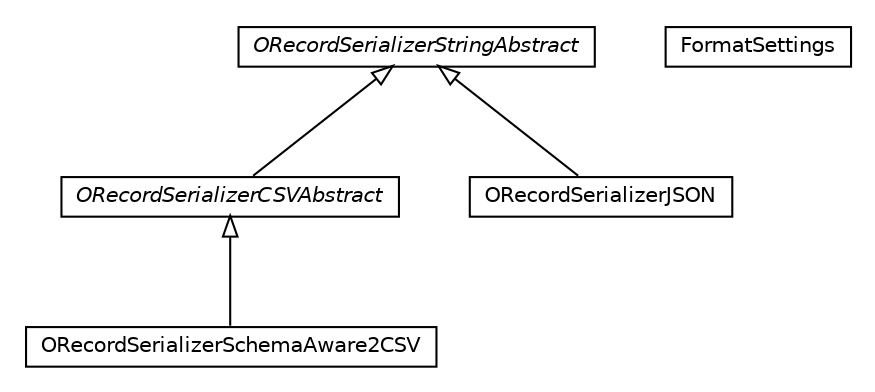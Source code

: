 #!/usr/local/bin/dot
#
# Class diagram 
# Generated by UMLGraph version R5_6-24-gf6e263 (http://www.umlgraph.org/)
#

digraph G {
	edge [fontname="Helvetica",fontsize=10,labelfontname="Helvetica",labelfontsize=10];
	node [fontname="Helvetica",fontsize=10,shape=plaintext];
	nodesep=0.25;
	ranksep=0.5;
	// com.orientechnologies.orient.core.serialization.serializer.record.string.ORecordSerializerCSVAbstract
	c247489 [label=<<table title="com.orientechnologies.orient.core.serialization.serializer.record.string.ORecordSerializerCSVAbstract" border="0" cellborder="1" cellspacing="0" cellpadding="2" port="p" href="./ORecordSerializerCSVAbstract.html">
		<tr><td><table border="0" cellspacing="0" cellpadding="1">
<tr><td align="center" balign="center"><font face="Helvetica-Oblique"> ORecordSerializerCSVAbstract </font></td></tr>
		</table></td></tr>
		</table>>, URL="./ORecordSerializerCSVAbstract.html", fontname="Helvetica", fontcolor="black", fontsize=10.0];
	// com.orientechnologies.orient.core.serialization.serializer.record.string.ORecordSerializerJSON
	c247490 [label=<<table title="com.orientechnologies.orient.core.serialization.serializer.record.string.ORecordSerializerJSON" border="0" cellborder="1" cellspacing="0" cellpadding="2" port="p" href="./ORecordSerializerJSON.html">
		<tr><td><table border="0" cellspacing="0" cellpadding="1">
<tr><td align="center" balign="center"> ORecordSerializerJSON </td></tr>
		</table></td></tr>
		</table>>, URL="./ORecordSerializerJSON.html", fontname="Helvetica", fontcolor="black", fontsize=10.0];
	// com.orientechnologies.orient.core.serialization.serializer.record.string.ORecordSerializerJSON.FormatSettings
	c247491 [label=<<table title="com.orientechnologies.orient.core.serialization.serializer.record.string.ORecordSerializerJSON.FormatSettings" border="0" cellborder="1" cellspacing="0" cellpadding="2" port="p" href="./ORecordSerializerJSON.FormatSettings.html">
		<tr><td><table border="0" cellspacing="0" cellpadding="1">
<tr><td align="center" balign="center"> FormatSettings </td></tr>
		</table></td></tr>
		</table>>, URL="./ORecordSerializerJSON.FormatSettings.html", fontname="Helvetica", fontcolor="black", fontsize=10.0];
	// com.orientechnologies.orient.core.serialization.serializer.record.string.ORecordSerializerSchemaAware2CSV
	c247492 [label=<<table title="com.orientechnologies.orient.core.serialization.serializer.record.string.ORecordSerializerSchemaAware2CSV" border="0" cellborder="1" cellspacing="0" cellpadding="2" port="p" href="./ORecordSerializerSchemaAware2CSV.html">
		<tr><td><table border="0" cellspacing="0" cellpadding="1">
<tr><td align="center" balign="center"> ORecordSerializerSchemaAware2CSV </td></tr>
		</table></td></tr>
		</table>>, URL="./ORecordSerializerSchemaAware2CSV.html", fontname="Helvetica", fontcolor="black", fontsize=10.0];
	// com.orientechnologies.orient.core.serialization.serializer.record.string.ORecordSerializerStringAbstract
	c247493 [label=<<table title="com.orientechnologies.orient.core.serialization.serializer.record.string.ORecordSerializerStringAbstract" border="0" cellborder="1" cellspacing="0" cellpadding="2" port="p" href="./ORecordSerializerStringAbstract.html">
		<tr><td><table border="0" cellspacing="0" cellpadding="1">
<tr><td align="center" balign="center"><font face="Helvetica-Oblique"> ORecordSerializerStringAbstract </font></td></tr>
		</table></td></tr>
		</table>>, URL="./ORecordSerializerStringAbstract.html", fontname="Helvetica", fontcolor="black", fontsize=10.0];
	//com.orientechnologies.orient.core.serialization.serializer.record.string.ORecordSerializerCSVAbstract extends com.orientechnologies.orient.core.serialization.serializer.record.string.ORecordSerializerStringAbstract
	c247493:p -> c247489:p [dir=back,arrowtail=empty];
	//com.orientechnologies.orient.core.serialization.serializer.record.string.ORecordSerializerJSON extends com.orientechnologies.orient.core.serialization.serializer.record.string.ORecordSerializerStringAbstract
	c247493:p -> c247490:p [dir=back,arrowtail=empty];
	//com.orientechnologies.orient.core.serialization.serializer.record.string.ORecordSerializerSchemaAware2CSV extends com.orientechnologies.orient.core.serialization.serializer.record.string.ORecordSerializerCSVAbstract
	c247489:p -> c247492:p [dir=back,arrowtail=empty];
}

